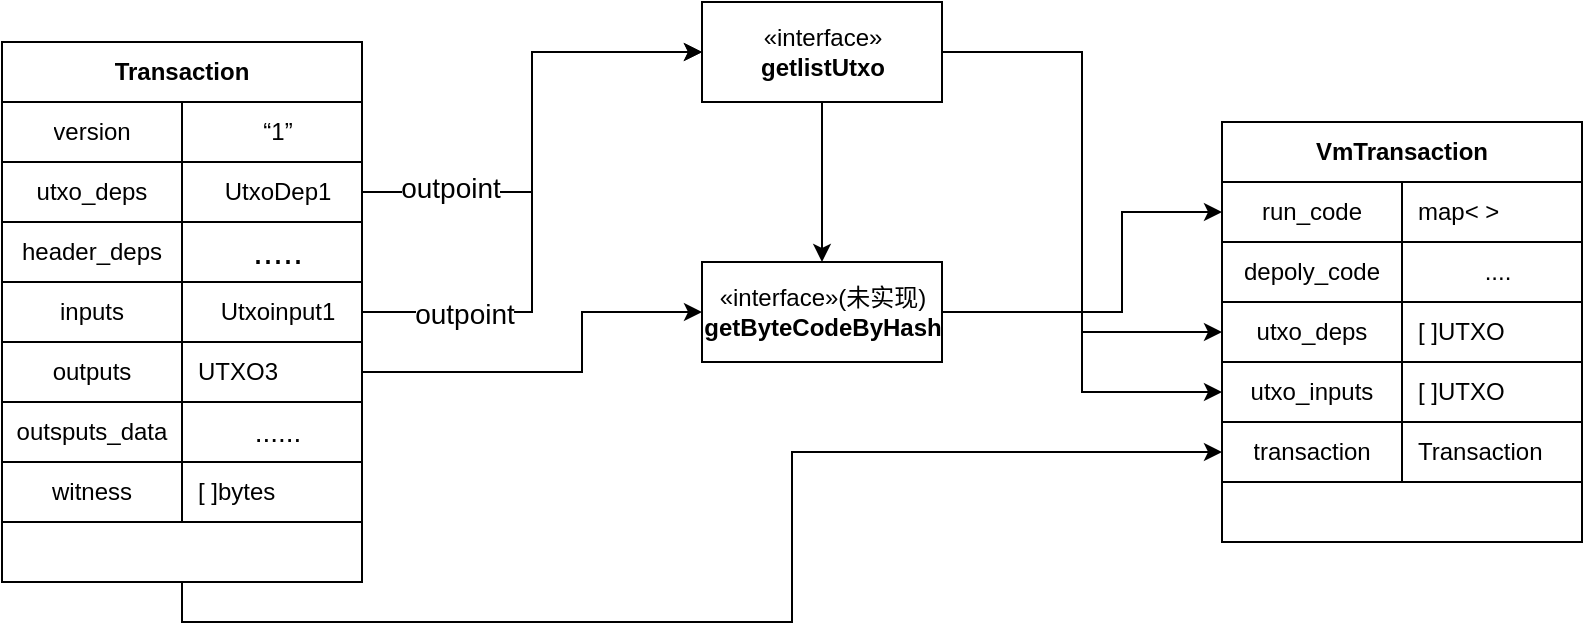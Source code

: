 <mxfile version="14.4.4" type="github">
  <diagram id="OFO7fPkbyBF3vLy-paMu" name="Page-1">
    <mxGraphModel dx="2027" dy="719" grid="1" gridSize="10" guides="1" tooltips="1" connect="1" arrows="1" fold="1" page="1" pageScale="1" pageWidth="827" pageHeight="1169" math="0" shadow="0">
      <root>
        <mxCell id="0" />
        <mxCell id="1" parent="0" />
        <mxCell id="2Pv61kNDZeq2jHX2w0Ap-135" style="edgeStyle=orthogonalEdgeStyle;rounded=0;orthogonalLoop=1;jettySize=auto;html=1;exitX=0.5;exitY=1;exitDx=0;exitDy=0;entryX=0;entryY=0.5;entryDx=0;entryDy=0;" edge="1" parent="1" source="2Pv61kNDZeq2jHX2w0Ap-1" target="2Pv61kNDZeq2jHX2w0Ap-82">
          <mxGeometry relative="1" as="geometry" />
        </mxCell>
        <mxCell id="2Pv61kNDZeq2jHX2w0Ap-1" value="Transaction" style="shape=table;html=1;whiteSpace=wrap;startSize=30;container=1;collapsible=0;childLayout=tableLayout;fixedRows=1;rowLines=0;fontStyle=1;align=center;" vertex="1" parent="1">
          <mxGeometry x="-790" y="210" width="180" height="270" as="geometry" />
        </mxCell>
        <mxCell id="2Pv61kNDZeq2jHX2w0Ap-2" value="" style="shape=partialRectangle;html=1;whiteSpace=wrap;collapsible=0;dropTarget=0;pointerEvents=0;fillColor=none;top=0;left=0;bottom=1;right=0;points=[[0,0.5],[1,0.5]];portConstraint=eastwest;" vertex="1" parent="2Pv61kNDZeq2jHX2w0Ap-1">
          <mxGeometry y="30" width="180" height="30" as="geometry" />
        </mxCell>
        <mxCell id="2Pv61kNDZeq2jHX2w0Ap-3" value="version" style="shape=partialRectangle;html=1;whiteSpace=wrap;connectable=0;fillColor=none;top=0;left=0;bottom=0;right=0;overflow=hidden;" vertex="1" parent="2Pv61kNDZeq2jHX2w0Ap-2">
          <mxGeometry width="90" height="30" as="geometry" />
        </mxCell>
        <mxCell id="2Pv61kNDZeq2jHX2w0Ap-4" value="“1”" style="shape=partialRectangle;html=1;whiteSpace=wrap;connectable=0;fillColor=none;top=0;left=0;bottom=0;right=0;align=center;spacingLeft=6;overflow=hidden;" vertex="1" parent="2Pv61kNDZeq2jHX2w0Ap-2">
          <mxGeometry x="90" width="90" height="30" as="geometry" />
        </mxCell>
        <mxCell id="2Pv61kNDZeq2jHX2w0Ap-5" value="" style="shape=partialRectangle;html=1;whiteSpace=wrap;collapsible=0;dropTarget=0;pointerEvents=0;fillColor=none;top=0;left=0;bottom=1;right=0;points=[[0,0.5],[1,0.5]];portConstraint=eastwest;" vertex="1" parent="2Pv61kNDZeq2jHX2w0Ap-1">
          <mxGeometry y="60" width="180" height="30" as="geometry" />
        </mxCell>
        <mxCell id="2Pv61kNDZeq2jHX2w0Ap-6" value="utxo_deps" style="shape=partialRectangle;html=1;whiteSpace=wrap;connectable=0;fillColor=none;top=0;left=0;bottom=0;right=0;overflow=hidden;" vertex="1" parent="2Pv61kNDZeq2jHX2w0Ap-5">
          <mxGeometry width="90" height="30" as="geometry" />
        </mxCell>
        <mxCell id="2Pv61kNDZeq2jHX2w0Ap-7" value="UtxoDep1" style="shape=partialRectangle;html=1;whiteSpace=wrap;connectable=0;fillColor=none;top=0;left=0;bottom=0;right=0;align=center;spacingLeft=6;overflow=hidden;" vertex="1" parent="2Pv61kNDZeq2jHX2w0Ap-5">
          <mxGeometry x="90" width="90" height="30" as="geometry" />
        </mxCell>
        <mxCell id="2Pv61kNDZeq2jHX2w0Ap-8" value="" style="shape=partialRectangle;html=1;whiteSpace=wrap;collapsible=0;dropTarget=0;pointerEvents=0;fillColor=none;top=0;left=0;bottom=1;right=0;points=[[0,0.5],[1,0.5]];portConstraint=eastwest;" vertex="1" parent="2Pv61kNDZeq2jHX2w0Ap-1">
          <mxGeometry y="90" width="180" height="30" as="geometry" />
        </mxCell>
        <mxCell id="2Pv61kNDZeq2jHX2w0Ap-9" value="header_deps" style="shape=partialRectangle;html=1;whiteSpace=wrap;connectable=0;fillColor=none;top=0;left=0;bottom=0;right=0;overflow=hidden;" vertex="1" parent="2Pv61kNDZeq2jHX2w0Ap-8">
          <mxGeometry width="90" height="30" as="geometry" />
        </mxCell>
        <mxCell id="2Pv61kNDZeq2jHX2w0Ap-10" value="&lt;span style=&quot;font-size: 18px&quot;&gt;.....&lt;/span&gt;" style="shape=partialRectangle;html=1;whiteSpace=wrap;connectable=0;fillColor=none;top=0;left=0;bottom=0;right=0;align=center;spacingLeft=6;overflow=hidden;" vertex="1" parent="2Pv61kNDZeq2jHX2w0Ap-8">
          <mxGeometry x="90" width="90" height="30" as="geometry" />
        </mxCell>
        <mxCell id="2Pv61kNDZeq2jHX2w0Ap-11" value="" style="shape=partialRectangle;html=1;whiteSpace=wrap;collapsible=0;dropTarget=0;pointerEvents=0;fillColor=none;top=0;left=0;bottom=1;right=0;points=[[0,0.5],[1,0.5]];portConstraint=eastwest;" vertex="1" parent="2Pv61kNDZeq2jHX2w0Ap-1">
          <mxGeometry y="120" width="180" height="30" as="geometry" />
        </mxCell>
        <mxCell id="2Pv61kNDZeq2jHX2w0Ap-12" value="inputs" style="shape=partialRectangle;html=1;whiteSpace=wrap;connectable=0;fillColor=none;top=0;left=0;bottom=0;right=0;overflow=hidden;" vertex="1" parent="2Pv61kNDZeq2jHX2w0Ap-11">
          <mxGeometry width="90" height="30" as="geometry" />
        </mxCell>
        <mxCell id="2Pv61kNDZeq2jHX2w0Ap-13" value="Utxoinput1" style="shape=partialRectangle;html=1;whiteSpace=wrap;connectable=0;fillColor=none;top=0;left=0;bottom=0;right=0;align=center;spacingLeft=6;overflow=hidden;" vertex="1" parent="2Pv61kNDZeq2jHX2w0Ap-11">
          <mxGeometry x="90" width="90" height="30" as="geometry" />
        </mxCell>
        <mxCell id="2Pv61kNDZeq2jHX2w0Ap-14" value="" style="shape=partialRectangle;html=1;whiteSpace=wrap;collapsible=0;dropTarget=0;pointerEvents=0;fillColor=none;top=0;left=0;bottom=1;right=0;points=[[0,0.5],[1,0.5]];portConstraint=eastwest;" vertex="1" parent="2Pv61kNDZeq2jHX2w0Ap-1">
          <mxGeometry y="150" width="180" height="30" as="geometry" />
        </mxCell>
        <mxCell id="2Pv61kNDZeq2jHX2w0Ap-15" value="outputs" style="shape=partialRectangle;html=1;whiteSpace=wrap;connectable=0;fillColor=none;top=0;left=0;bottom=0;right=0;overflow=hidden;" vertex="1" parent="2Pv61kNDZeq2jHX2w0Ap-14">
          <mxGeometry width="90" height="30" as="geometry" />
        </mxCell>
        <mxCell id="2Pv61kNDZeq2jHX2w0Ap-16" value="UTXO3" style="shape=partialRectangle;html=1;whiteSpace=wrap;connectable=0;fillColor=none;top=0;left=0;bottom=0;right=0;align=left;spacingLeft=6;overflow=hidden;" vertex="1" parent="2Pv61kNDZeq2jHX2w0Ap-14">
          <mxGeometry x="90" width="90" height="30" as="geometry" />
        </mxCell>
        <mxCell id="2Pv61kNDZeq2jHX2w0Ap-17" value="" style="shape=partialRectangle;html=1;whiteSpace=wrap;collapsible=0;dropTarget=0;pointerEvents=0;fillColor=none;top=0;left=0;bottom=1;right=0;points=[[0,0.5],[1,0.5]];portConstraint=eastwest;" vertex="1" parent="2Pv61kNDZeq2jHX2w0Ap-1">
          <mxGeometry y="180" width="180" height="30" as="geometry" />
        </mxCell>
        <mxCell id="2Pv61kNDZeq2jHX2w0Ap-18" value="outsputs_data" style="shape=partialRectangle;html=1;whiteSpace=wrap;connectable=0;fillColor=none;top=0;left=0;bottom=0;right=0;overflow=hidden;" vertex="1" parent="2Pv61kNDZeq2jHX2w0Ap-17">
          <mxGeometry width="90" height="30" as="geometry" />
        </mxCell>
        <mxCell id="2Pv61kNDZeq2jHX2w0Ap-19" value="&lt;font style=&quot;font-size: 14px&quot;&gt;......&lt;/font&gt;" style="shape=partialRectangle;html=1;whiteSpace=wrap;connectable=0;fillColor=none;top=0;left=0;bottom=0;right=0;align=center;spacingLeft=6;overflow=hidden;" vertex="1" parent="2Pv61kNDZeq2jHX2w0Ap-17">
          <mxGeometry x="90" width="90" height="30" as="geometry" />
        </mxCell>
        <mxCell id="2Pv61kNDZeq2jHX2w0Ap-20" value="" style="shape=partialRectangle;html=1;whiteSpace=wrap;collapsible=0;dropTarget=0;pointerEvents=0;fillColor=none;top=0;left=0;bottom=1;right=0;points=[[0,0.5],[1,0.5]];portConstraint=eastwest;" vertex="1" parent="2Pv61kNDZeq2jHX2w0Ap-1">
          <mxGeometry y="210" width="180" height="30" as="geometry" />
        </mxCell>
        <mxCell id="2Pv61kNDZeq2jHX2w0Ap-21" value="witness" style="shape=partialRectangle;html=1;whiteSpace=wrap;connectable=0;fillColor=none;top=0;left=0;bottom=0;right=0;overflow=hidden;" vertex="1" parent="2Pv61kNDZeq2jHX2w0Ap-20">
          <mxGeometry width="90" height="30" as="geometry" />
        </mxCell>
        <mxCell id="2Pv61kNDZeq2jHX2w0Ap-22" value="[ ]bytes" style="shape=partialRectangle;html=1;whiteSpace=wrap;connectable=0;fillColor=none;top=0;left=0;bottom=0;right=0;align=left;spacingLeft=6;overflow=hidden;" vertex="1" parent="2Pv61kNDZeq2jHX2w0Ap-20">
          <mxGeometry x="90" width="90" height="30" as="geometry" />
        </mxCell>
        <mxCell id="2Pv61kNDZeq2jHX2w0Ap-72" value="VmTransaction" style="shape=table;html=1;whiteSpace=wrap;startSize=30;container=1;collapsible=0;childLayout=tableLayout;fixedRows=1;rowLines=0;fontStyle=1;align=center;" vertex="1" parent="1">
          <mxGeometry x="-180" y="250" width="180" height="210" as="geometry" />
        </mxCell>
        <mxCell id="2Pv61kNDZeq2jHX2w0Ap-73" value="" style="shape=partialRectangle;html=1;whiteSpace=wrap;collapsible=0;dropTarget=0;pointerEvents=0;fillColor=none;top=0;left=0;bottom=1;right=0;points=[[0,0.5],[1,0.5]];portConstraint=eastwest;" vertex="1" parent="2Pv61kNDZeq2jHX2w0Ap-72">
          <mxGeometry y="30" width="180" height="30" as="geometry" />
        </mxCell>
        <mxCell id="2Pv61kNDZeq2jHX2w0Ap-74" value="run_code" style="shape=partialRectangle;html=1;whiteSpace=wrap;connectable=0;fillColor=none;top=0;left=0;bottom=0;right=0;overflow=hidden;" vertex="1" parent="2Pv61kNDZeq2jHX2w0Ap-73">
          <mxGeometry width="90" height="30" as="geometry" />
        </mxCell>
        <mxCell id="2Pv61kNDZeq2jHX2w0Ap-75" value="map&amp;lt; &amp;gt;" style="shape=partialRectangle;html=1;whiteSpace=wrap;connectable=0;fillColor=none;top=0;left=0;bottom=0;right=0;align=left;spacingLeft=6;overflow=hidden;" vertex="1" parent="2Pv61kNDZeq2jHX2w0Ap-73">
          <mxGeometry x="90" width="90" height="30" as="geometry" />
        </mxCell>
        <mxCell id="2Pv61kNDZeq2jHX2w0Ap-126" value="" style="shape=partialRectangle;html=1;whiteSpace=wrap;collapsible=0;dropTarget=0;pointerEvents=0;fillColor=none;top=0;left=0;bottom=1;right=0;points=[[0,0.5],[1,0.5]];portConstraint=eastwest;" vertex="1" parent="2Pv61kNDZeq2jHX2w0Ap-72">
          <mxGeometry y="60" width="180" height="30" as="geometry" />
        </mxCell>
        <mxCell id="2Pv61kNDZeq2jHX2w0Ap-127" value="depoly_code" style="shape=partialRectangle;html=1;whiteSpace=wrap;connectable=0;fillColor=none;top=0;left=0;bottom=0;right=0;overflow=hidden;" vertex="1" parent="2Pv61kNDZeq2jHX2w0Ap-126">
          <mxGeometry width="90" height="30" as="geometry" />
        </mxCell>
        <mxCell id="2Pv61kNDZeq2jHX2w0Ap-128" value="...." style="shape=partialRectangle;html=1;whiteSpace=wrap;connectable=0;fillColor=none;top=0;left=0;bottom=0;right=0;align=center;spacingLeft=6;overflow=hidden;" vertex="1" parent="2Pv61kNDZeq2jHX2w0Ap-126">
          <mxGeometry x="90" width="90" height="30" as="geometry" />
        </mxCell>
        <mxCell id="2Pv61kNDZeq2jHX2w0Ap-76" value="" style="shape=partialRectangle;html=1;whiteSpace=wrap;collapsible=0;dropTarget=0;pointerEvents=0;fillColor=none;top=0;left=0;bottom=1;right=0;points=[[0,0.5],[1,0.5]];portConstraint=eastwest;" vertex="1" parent="2Pv61kNDZeq2jHX2w0Ap-72">
          <mxGeometry y="90" width="180" height="30" as="geometry" />
        </mxCell>
        <mxCell id="2Pv61kNDZeq2jHX2w0Ap-77" value="utxo_deps" style="shape=partialRectangle;html=1;whiteSpace=wrap;connectable=0;fillColor=none;top=0;left=0;bottom=0;right=0;overflow=hidden;" vertex="1" parent="2Pv61kNDZeq2jHX2w0Ap-76">
          <mxGeometry width="90" height="30" as="geometry" />
        </mxCell>
        <mxCell id="2Pv61kNDZeq2jHX2w0Ap-78" value="[ ]UTXO" style="shape=partialRectangle;html=1;whiteSpace=wrap;connectable=0;fillColor=none;top=0;left=0;bottom=0;right=0;align=left;spacingLeft=6;overflow=hidden;" vertex="1" parent="2Pv61kNDZeq2jHX2w0Ap-76">
          <mxGeometry x="90" width="90" height="30" as="geometry" />
        </mxCell>
        <mxCell id="2Pv61kNDZeq2jHX2w0Ap-79" value="" style="shape=partialRectangle;html=1;whiteSpace=wrap;collapsible=0;dropTarget=0;pointerEvents=0;fillColor=none;top=0;left=0;bottom=1;right=0;points=[[0,0.5],[1,0.5]];portConstraint=eastwest;" vertex="1" parent="2Pv61kNDZeq2jHX2w0Ap-72">
          <mxGeometry y="120" width="180" height="30" as="geometry" />
        </mxCell>
        <mxCell id="2Pv61kNDZeq2jHX2w0Ap-80" value="utxo_inputs" style="shape=partialRectangle;html=1;whiteSpace=wrap;connectable=0;fillColor=none;top=0;left=0;bottom=0;right=0;overflow=hidden;" vertex="1" parent="2Pv61kNDZeq2jHX2w0Ap-79">
          <mxGeometry width="90" height="30" as="geometry" />
        </mxCell>
        <mxCell id="2Pv61kNDZeq2jHX2w0Ap-81" value="[ ]UTXO" style="shape=partialRectangle;html=1;whiteSpace=wrap;connectable=0;fillColor=none;top=0;left=0;bottom=0;right=0;align=left;spacingLeft=6;overflow=hidden;" vertex="1" parent="2Pv61kNDZeq2jHX2w0Ap-79">
          <mxGeometry x="90" width="90" height="30" as="geometry" />
        </mxCell>
        <mxCell id="2Pv61kNDZeq2jHX2w0Ap-82" value="" style="shape=partialRectangle;html=1;whiteSpace=wrap;collapsible=0;dropTarget=0;pointerEvents=0;fillColor=none;top=0;left=0;bottom=1;right=0;points=[[0,0.5],[1,0.5]];portConstraint=eastwest;" vertex="1" parent="2Pv61kNDZeq2jHX2w0Ap-72">
          <mxGeometry y="150" width="180" height="30" as="geometry" />
        </mxCell>
        <mxCell id="2Pv61kNDZeq2jHX2w0Ap-83" value="transaction" style="shape=partialRectangle;html=1;whiteSpace=wrap;connectable=0;fillColor=none;top=0;left=0;bottom=0;right=0;overflow=hidden;" vertex="1" parent="2Pv61kNDZeq2jHX2w0Ap-82">
          <mxGeometry width="90" height="30" as="geometry" />
        </mxCell>
        <mxCell id="2Pv61kNDZeq2jHX2w0Ap-84" value="Transaction" style="shape=partialRectangle;html=1;whiteSpace=wrap;connectable=0;fillColor=none;top=0;left=0;bottom=0;right=0;align=left;spacingLeft=6;overflow=hidden;" vertex="1" parent="2Pv61kNDZeq2jHX2w0Ap-82">
          <mxGeometry x="90" width="90" height="30" as="geometry" />
        </mxCell>
        <mxCell id="2Pv61kNDZeq2jHX2w0Ap-120" style="edgeStyle=orthogonalEdgeStyle;rounded=0;orthogonalLoop=1;jettySize=auto;html=1;exitX=1;exitY=0.5;exitDx=0;exitDy=0;entryX=0;entryY=0.5;entryDx=0;entryDy=0;" edge="1" parent="1" source="2Pv61kNDZeq2jHX2w0Ap-116" target="2Pv61kNDZeq2jHX2w0Ap-76">
          <mxGeometry relative="1" as="geometry" />
        </mxCell>
        <mxCell id="2Pv61kNDZeq2jHX2w0Ap-121" style="edgeStyle=orthogonalEdgeStyle;rounded=0;orthogonalLoop=1;jettySize=auto;html=1;exitX=1;exitY=0.5;exitDx=0;exitDy=0;entryX=0;entryY=0.5;entryDx=0;entryDy=0;" edge="1" parent="1" source="2Pv61kNDZeq2jHX2w0Ap-116" target="2Pv61kNDZeq2jHX2w0Ap-79">
          <mxGeometry relative="1" as="geometry" />
        </mxCell>
        <mxCell id="2Pv61kNDZeq2jHX2w0Ap-129" style="edgeStyle=orthogonalEdgeStyle;rounded=0;orthogonalLoop=1;jettySize=auto;html=1;exitX=0.5;exitY=1;exitDx=0;exitDy=0;entryX=0.5;entryY=0;entryDx=0;entryDy=0;" edge="1" parent="1" source="2Pv61kNDZeq2jHX2w0Ap-116" target="2Pv61kNDZeq2jHX2w0Ap-122">
          <mxGeometry relative="1" as="geometry" />
        </mxCell>
        <mxCell id="2Pv61kNDZeq2jHX2w0Ap-116" value="«interface»&lt;br&gt;&lt;b&gt;getlistUtxo&lt;/b&gt;" style="html=1;" vertex="1" parent="1">
          <mxGeometry x="-440" y="190" width="120" height="50" as="geometry" />
        </mxCell>
        <mxCell id="2Pv61kNDZeq2jHX2w0Ap-117" style="edgeStyle=orthogonalEdgeStyle;rounded=0;orthogonalLoop=1;jettySize=auto;html=1;exitX=1;exitY=0.5;exitDx=0;exitDy=0;entryX=0;entryY=0.5;entryDx=0;entryDy=0;" edge="1" parent="1" source="2Pv61kNDZeq2jHX2w0Ap-5" target="2Pv61kNDZeq2jHX2w0Ap-116">
          <mxGeometry relative="1" as="geometry" />
        </mxCell>
        <mxCell id="2Pv61kNDZeq2jHX2w0Ap-132" value="&lt;font style=&quot;font-size: 14px&quot;&gt;outpoint&lt;/font&gt;" style="edgeLabel;html=1;align=center;verticalAlign=middle;resizable=0;points=[];" vertex="1" connectable="0" parent="2Pv61kNDZeq2jHX2w0Ap-117">
          <mxGeometry x="-0.637" y="2" relative="1" as="geometry">
            <mxPoint as="offset" />
          </mxGeometry>
        </mxCell>
        <mxCell id="2Pv61kNDZeq2jHX2w0Ap-119" style="edgeStyle=orthogonalEdgeStyle;rounded=0;orthogonalLoop=1;jettySize=auto;html=1;exitX=1;exitY=0.5;exitDx=0;exitDy=0;entryX=0;entryY=0.5;entryDx=0;entryDy=0;" edge="1" parent="1" source="2Pv61kNDZeq2jHX2w0Ap-11" target="2Pv61kNDZeq2jHX2w0Ap-116">
          <mxGeometry relative="1" as="geometry" />
        </mxCell>
        <mxCell id="2Pv61kNDZeq2jHX2w0Ap-134" value="&lt;font style=&quot;font-size: 14px&quot;&gt;outpoint&lt;/font&gt;" style="edgeLabel;html=1;align=center;verticalAlign=middle;resizable=0;points=[];" vertex="1" connectable="0" parent="2Pv61kNDZeq2jHX2w0Ap-119">
          <mxGeometry x="-0.66" y="-1" relative="1" as="geometry">
            <mxPoint as="offset" />
          </mxGeometry>
        </mxCell>
        <mxCell id="2Pv61kNDZeq2jHX2w0Ap-131" style="edgeStyle=orthogonalEdgeStyle;rounded=0;orthogonalLoop=1;jettySize=auto;html=1;exitX=1;exitY=0.5;exitDx=0;exitDy=0;" edge="1" parent="1" source="2Pv61kNDZeq2jHX2w0Ap-122" target="2Pv61kNDZeq2jHX2w0Ap-73">
          <mxGeometry relative="1" as="geometry">
            <Array as="points">
              <mxPoint x="-230" y="345" />
              <mxPoint x="-230" y="295" />
            </Array>
          </mxGeometry>
        </mxCell>
        <mxCell id="2Pv61kNDZeq2jHX2w0Ap-122" value="«interface»(未实现)&lt;br&gt;&lt;b&gt;getByteCodeByHash&lt;/b&gt;" style="html=1;" vertex="1" parent="1">
          <mxGeometry x="-440" y="320" width="120" height="50" as="geometry" />
        </mxCell>
        <mxCell id="2Pv61kNDZeq2jHX2w0Ap-130" style="edgeStyle=orthogonalEdgeStyle;rounded=0;orthogonalLoop=1;jettySize=auto;html=1;exitX=1;exitY=0.5;exitDx=0;exitDy=0;entryX=0;entryY=0.5;entryDx=0;entryDy=0;" edge="1" parent="1" source="2Pv61kNDZeq2jHX2w0Ap-14" target="2Pv61kNDZeq2jHX2w0Ap-122">
          <mxGeometry relative="1" as="geometry">
            <Array as="points">
              <mxPoint x="-500" y="375" />
              <mxPoint x="-500" y="345" />
            </Array>
          </mxGeometry>
        </mxCell>
      </root>
    </mxGraphModel>
  </diagram>
</mxfile>
